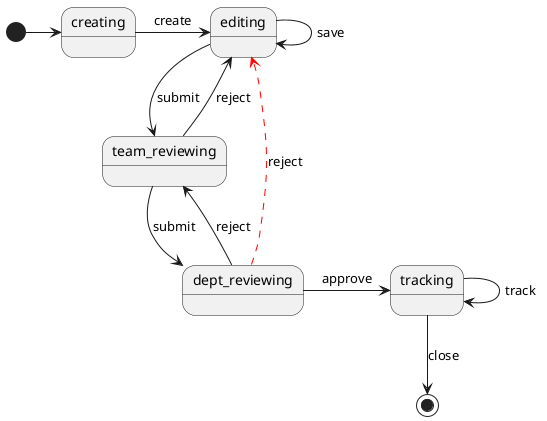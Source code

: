@startuml

[*] -right-> creating

creating -right-> editing : create

editing --> editing : save
editing --> team_reviewing : submit
team_reviewing --> dept_reviewing : submit

dept_reviewing -right-> tracking : approve

team_reviewing --> editing : reject
dept_reviewing -right-> team_reviewing : reject
dept_reviewing -[#red,dashed]-> editing : reject

tracking -down-> tracking : track
tracking --> [*] : close

@enduml